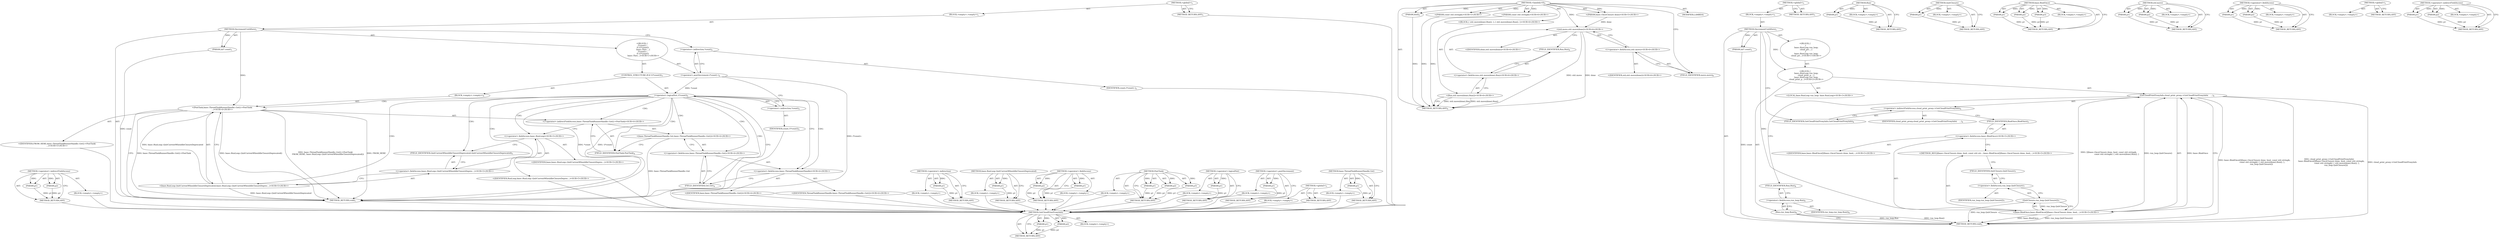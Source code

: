 digraph "&lt;operator&gt;.indirectFieldAccess" {
vulnerable_74 [label=<(METHOD,&lt;operator&gt;.indirectFieldAccess)>];
vulnerable_75 [label=<(PARAM,p1)>];
vulnerable_76 [label=<(PARAM,p2)>];
vulnerable_77 [label=<(BLOCK,&lt;empty&gt;,&lt;empty&gt;)>];
vulnerable_78 [label=<(METHOD_RETURN,ANY)>];
vulnerable_6 [label=<(METHOD,&lt;global&gt;)<SUB>1</SUB>>];
vulnerable_7 [label=<(BLOCK,&lt;empty&gt;,&lt;empty&gt;)<SUB>1</SUB>>];
vulnerable_8 [label=<(METHOD,DecrementUntilZero)<SUB>1</SUB>>];
vulnerable_9 [label=<(PARAM,int* count)<SUB>1</SUB>>];
vulnerable_10 [label="<(BLOCK,{
  (*count)--;
  if (!(*count))
    base::Thre...,{
  (*count)--;
  if (!(*count))
    base::Thre...)<SUB>1</SUB>>"];
vulnerable_11 [label=<(&lt;operator&gt;.postDecrement,(*count)--)<SUB>2</SUB>>];
vulnerable_12 [label=<(&lt;operator&gt;.indirection,*count)<SUB>2</SUB>>];
vulnerable_13 [label=<(IDENTIFIER,count,(*count)--)<SUB>2</SUB>>];
vulnerable_14 [label=<(CONTROL_STRUCTURE,IF,if (!(*count)))<SUB>3</SUB>>];
vulnerable_15 [label=<(&lt;operator&gt;.logicalNot,!(*count))<SUB>3</SUB>>];
vulnerable_16 [label=<(&lt;operator&gt;.indirection,*count)<SUB>3</SUB>>];
vulnerable_17 [label=<(IDENTIFIER,count,!(*count))<SUB>3</SUB>>];
vulnerable_18 [label=<(BLOCK,&lt;empty&gt;,&lt;empty&gt;)<SUB>4</SUB>>];
vulnerable_19 [label="<(PostTask,base::ThreadTaskRunnerHandle::Get()-&gt;PostTask(
...)<SUB>4</SUB>>"];
vulnerable_20 [label="<(&lt;operator&gt;.indirectFieldAccess,base::ThreadTaskRunnerHandle::Get()-&gt;PostTask)<SUB>4</SUB>>"];
vulnerable_21 [label="<(base.ThreadTaskRunnerHandle.Get,base::ThreadTaskRunnerHandle::Get())<SUB>4</SUB>>"];
vulnerable_22 [label="<(&lt;operator&gt;.fieldAccess,base::ThreadTaskRunnerHandle::Get)<SUB>4</SUB>>"];
vulnerable_23 [label="<(&lt;operator&gt;.fieldAccess,base::ThreadTaskRunnerHandle)<SUB>4</SUB>>"];
vulnerable_24 [label="<(IDENTIFIER,base,base::ThreadTaskRunnerHandle::Get())<SUB>4</SUB>>"];
vulnerable_25 [label="<(IDENTIFIER,ThreadTaskRunnerHandle,base::ThreadTaskRunnerHandle::Get())<SUB>4</SUB>>"];
vulnerable_26 [label=<(FIELD_IDENTIFIER,Get,Get)<SUB>4</SUB>>];
vulnerable_27 [label=<(FIELD_IDENTIFIER,PostTask,PostTask)<SUB>4</SUB>>];
vulnerable_28 [label="<(IDENTIFIER,FROM_HERE,base::ThreadTaskRunnerHandle::Get()-&gt;PostTask(
...)<SUB>5</SUB>>"];
vulnerable_29 [label="<(base.RunLoop.QuitCurrentWhenIdleClosureDeprecated,base::RunLoop::QuitCurrentWhenIdleClosureDeprec...)<SUB>5</SUB>>"];
vulnerable_30 [label="<(&lt;operator&gt;.fieldAccess,base::RunLoop::QuitCurrentWhenIdleClosureDeprec...)<SUB>5</SUB>>"];
vulnerable_31 [label="<(&lt;operator&gt;.fieldAccess,base::RunLoop)<SUB>5</SUB>>"];
vulnerable_32 [label="<(IDENTIFIER,base,base::RunLoop::QuitCurrentWhenIdleClosureDeprec...)<SUB>5</SUB>>"];
vulnerable_33 [label="<(IDENTIFIER,RunLoop,base::RunLoop::QuitCurrentWhenIdleClosureDeprec...)<SUB>5</SUB>>"];
vulnerable_34 [label=<(FIELD_IDENTIFIER,QuitCurrentWhenIdleClosureDeprecated,QuitCurrentWhenIdleClosureDeprecated)<SUB>5</SUB>>];
vulnerable_35 [label=<(METHOD_RETURN,void)<SUB>1</SUB>>];
vulnerable_37 [label=<(METHOD_RETURN,ANY)<SUB>1</SUB>>];
vulnerable_60 [label=<(METHOD,&lt;operator&gt;.indirection)>];
vulnerable_61 [label=<(PARAM,p1)>];
vulnerable_62 [label=<(BLOCK,&lt;empty&gt;,&lt;empty&gt;)>];
vulnerable_63 [label=<(METHOD_RETURN,ANY)>];
vulnerable_88 [label=<(METHOD,base.RunLoop.QuitCurrentWhenIdleClosureDeprecated)>];
vulnerable_89 [label=<(PARAM,p1)>];
vulnerable_90 [label=<(BLOCK,&lt;empty&gt;,&lt;empty&gt;)>];
vulnerable_91 [label=<(METHOD_RETURN,ANY)>];
vulnerable_83 [label=<(METHOD,&lt;operator&gt;.fieldAccess)>];
vulnerable_84 [label=<(PARAM,p1)>];
vulnerable_85 [label=<(PARAM,p2)>];
vulnerable_86 [label=<(BLOCK,&lt;empty&gt;,&lt;empty&gt;)>];
vulnerable_87 [label=<(METHOD_RETURN,ANY)>];
vulnerable_68 [label=<(METHOD,PostTask)>];
vulnerable_69 [label=<(PARAM,p1)>];
vulnerable_70 [label=<(PARAM,p2)>];
vulnerable_71 [label=<(PARAM,p3)>];
vulnerable_72 [label=<(BLOCK,&lt;empty&gt;,&lt;empty&gt;)>];
vulnerable_73 [label=<(METHOD_RETURN,ANY)>];
vulnerable_64 [label=<(METHOD,&lt;operator&gt;.logicalNot)>];
vulnerable_65 [label=<(PARAM,p1)>];
vulnerable_66 [label=<(BLOCK,&lt;empty&gt;,&lt;empty&gt;)>];
vulnerable_67 [label=<(METHOD_RETURN,ANY)>];
vulnerable_56 [label=<(METHOD,&lt;operator&gt;.postDecrement)>];
vulnerable_57 [label=<(PARAM,p1)>];
vulnerable_58 [label=<(BLOCK,&lt;empty&gt;,&lt;empty&gt;)>];
vulnerable_59 [label=<(METHOD_RETURN,ANY)>];
vulnerable_50 [label=<(METHOD,&lt;global&gt;)<SUB>1</SUB>>];
vulnerable_51 [label=<(BLOCK,&lt;empty&gt;,&lt;empty&gt;)>];
vulnerable_52 [label=<(METHOD_RETURN,ANY)>];
vulnerable_79 [label=<(METHOD,base.ThreadTaskRunnerHandle.Get)>];
vulnerable_80 [label=<(PARAM,p1)>];
vulnerable_81 [label=<(BLOCK,&lt;empty&gt;,&lt;empty&gt;)>];
vulnerable_82 [label=<(METHOD_RETURN,ANY)>];
fixed_86 [label=<(METHOD,GetCloudPrintProxyInfo)>];
fixed_87 [label=<(PARAM,p1)>];
fixed_88 [label=<(PARAM,p2)>];
fixed_89 [label=<(BLOCK,&lt;empty&gt;,&lt;empty&gt;)>];
fixed_90 [label=<(METHOD_RETURN,ANY)>];
fixed_3 [label=<(METHOD,&lt;lambda&gt;0)<SUB>5</SUB>>];
fixed_4 [label="<(PARAM,base::OnceClosure done)<SUB>5</SUB>>"];
fixed_5 [label=<(PARAM,bool)<SUB>5</SUB>>];
fixed_6 [label="<(PARAM,const std::string&amp;)<SUB>5</SUB>>"];
fixed_7 [label="<(PARAM,const std::string&amp;)<SUB>6</SUB>>"];
fixed_8 [label="<(BLOCK,{ std::move(done).Run(); },{ std::move(done).Run(); })<SUB>6</SUB>>"];
fixed_9 [label="<(Run,std::move(done).Run())<SUB>6</SUB>>"];
fixed_10 [label="<(&lt;operator&gt;.fieldAccess,std::move(done).Run)<SUB>6</SUB>>"];
fixed_11 [label="<(std.move,std::move(done))<SUB>6</SUB>>"];
fixed_12 [label="<(&lt;operator&gt;.fieldAccess,std::move)<SUB>6</SUB>>"];
fixed_13 [label="<(IDENTIFIER,std,std::move(done))<SUB>6</SUB>>"];
fixed_14 [label=<(FIELD_IDENTIFIER,move,move)<SUB>6</SUB>>];
fixed_15 [label="<(IDENTIFIER,done,std::move(done))<SUB>6</SUB>>"];
fixed_16 [label=<(FIELD_IDENTIFIER,Run,Run)<SUB>6</SUB>>];
fixed_17 [label=<(MODIFIER,LAMBDA)>];
fixed_18 [label=<(METHOD_RETURN,ANY)<SUB>5</SUB>>];
fixed_23 [label=<(METHOD,&lt;global&gt;)<SUB>1</SUB>>];
fixed_24 [label=<(BLOCK,&lt;empty&gt;,&lt;empty&gt;)<SUB>1</SUB>>];
fixed_25 [label=<(METHOD,DecrementUntilZero)<SUB>1</SUB>>];
fixed_26 [label=<(PARAM,int* count)<SUB>1</SUB>>];
fixed_27 [label="<(BLOCK,{
  {
    base::RunLoop run_loop;
    cloud_pri...,{
  {
    base::RunLoop run_loop;
    cloud_pri...)<SUB>1</SUB>>"];
fixed_28 [label="<(BLOCK,{
    base::RunLoop run_loop;
    cloud_print_p...,{
    base::RunLoop run_loop;
    cloud_print_p...)<SUB>2</SUB>>"];
fixed_29 [label="<(LOCAL,base.RunLoop run_loop: base.RunLoop)<SUB>3</SUB>>"];
fixed_30 [label=<(GetCloudPrintProxyInfo,cloud_print_proxy-&gt;GetCloudPrintProxyInfo(
    ...)<SUB>4</SUB>>];
fixed_31 [label=<(&lt;operator&gt;.indirectFieldAccess,cloud_print_proxy-&gt;GetCloudPrintProxyInfo)<SUB>4</SUB>>];
fixed_32 [label=<(IDENTIFIER,cloud_print_proxy,cloud_print_proxy-&gt;GetCloudPrintProxyInfo(
    ...)<SUB>4</SUB>>];
fixed_33 [label=<(FIELD_IDENTIFIER,GetCloudPrintProxyInfo,GetCloudPrintProxyInfo)<SUB>4</SUB>>];
fixed_34 [label="<(base.BindOnce,base::BindOnce([](base::OnceClosure done, bool,...)<SUB>5</SUB>>"];
fixed_35 [label="<(&lt;operator&gt;.fieldAccess,base::BindOnce)<SUB>5</SUB>>"];
fixed_36 [label="<(IDENTIFIER,base,base::BindOnce([](base::OnceClosure done, bool,...)<SUB>5</SUB>>"];
fixed_37 [label=<(FIELD_IDENTIFIER,BindOnce,BindOnce)<SUB>5</SUB>>];
fixed_38 [label="<(METHOD_REF,[](base::OnceClosure done, bool, const std::str...,base::BindOnce([](base::OnceClosure done, bool,...)<SUB>5</SUB>>"];
fixed_39 [label=<(QuitClosure,run_loop.QuitClosure())<SUB>7</SUB>>];
fixed_40 [label=<(&lt;operator&gt;.fieldAccess,run_loop.QuitClosure)<SUB>7</SUB>>];
fixed_41 [label=<(IDENTIFIER,run_loop,run_loop.QuitClosure())<SUB>7</SUB>>];
fixed_42 [label=<(FIELD_IDENTIFIER,QuitClosure,QuitClosure)<SUB>7</SUB>>];
fixed_43 [label=<(Run,run_loop.Run())<SUB>8</SUB>>];
fixed_44 [label=<(&lt;operator&gt;.fieldAccess,run_loop.Run)<SUB>8</SUB>>];
fixed_45 [label=<(IDENTIFIER,run_loop,run_loop.Run())<SUB>8</SUB>>];
fixed_46 [label=<(FIELD_IDENTIFIER,Run,Run)<SUB>8</SUB>>];
fixed_47 [label=<(METHOD_RETURN,void)<SUB>1</SUB>>];
fixed_49 [label=<(METHOD_RETURN,ANY)<SUB>1</SUB>>];
fixed_72 [label=<(METHOD,Run)>];
fixed_73 [label=<(PARAM,p1)>];
fixed_74 [label=<(BLOCK,&lt;empty&gt;,&lt;empty&gt;)>];
fixed_75 [label=<(METHOD_RETURN,ANY)>];
fixed_102 [label=<(METHOD,QuitClosure)>];
fixed_103 [label=<(PARAM,p1)>];
fixed_104 [label=<(BLOCK,&lt;empty&gt;,&lt;empty&gt;)>];
fixed_105 [label=<(METHOD_RETURN,ANY)>];
fixed_96 [label=<(METHOD,base.BindOnce)>];
fixed_97 [label=<(PARAM,p1)>];
fixed_98 [label=<(PARAM,p2)>];
fixed_99 [label=<(PARAM,p3)>];
fixed_100 [label=<(BLOCK,&lt;empty&gt;,&lt;empty&gt;)>];
fixed_101 [label=<(METHOD_RETURN,ANY)>];
fixed_81 [label=<(METHOD,std.move)>];
fixed_82 [label=<(PARAM,p1)>];
fixed_83 [label=<(PARAM,p2)>];
fixed_84 [label=<(BLOCK,&lt;empty&gt;,&lt;empty&gt;)>];
fixed_85 [label=<(METHOD_RETURN,ANY)>];
fixed_76 [label=<(METHOD,&lt;operator&gt;.fieldAccess)>];
fixed_77 [label=<(PARAM,p1)>];
fixed_78 [label=<(PARAM,p2)>];
fixed_79 [label=<(BLOCK,&lt;empty&gt;,&lt;empty&gt;)>];
fixed_80 [label=<(METHOD_RETURN,ANY)>];
fixed_66 [label=<(METHOD,&lt;global&gt;)<SUB>1</SUB>>];
fixed_67 [label=<(BLOCK,&lt;empty&gt;,&lt;empty&gt;)>];
fixed_68 [label=<(METHOD_RETURN,ANY)>];
fixed_91 [label=<(METHOD,&lt;operator&gt;.indirectFieldAccess)>];
fixed_92 [label=<(PARAM,p1)>];
fixed_93 [label=<(PARAM,p2)>];
fixed_94 [label=<(BLOCK,&lt;empty&gt;,&lt;empty&gt;)>];
fixed_95 [label=<(METHOD_RETURN,ANY)>];
vulnerable_74 -> vulnerable_75  [key=0, label="AST: "];
vulnerable_74 -> vulnerable_75  [key=1, label="DDG: "];
vulnerable_74 -> vulnerable_77  [key=0, label="AST: "];
vulnerable_74 -> vulnerable_76  [key=0, label="AST: "];
vulnerable_74 -> vulnerable_76  [key=1, label="DDG: "];
vulnerable_74 -> vulnerable_78  [key=0, label="AST: "];
vulnerable_74 -> vulnerable_78  [key=1, label="CFG: "];
vulnerable_75 -> vulnerable_78  [key=0, label="DDG: p1"];
vulnerable_76 -> vulnerable_78  [key=0, label="DDG: p2"];
vulnerable_77 -> fixed_86  [key=0];
vulnerable_78 -> fixed_86  [key=0];
vulnerable_6 -> vulnerable_7  [key=0, label="AST: "];
vulnerable_6 -> vulnerable_37  [key=0, label="AST: "];
vulnerable_6 -> vulnerable_37  [key=1, label="CFG: "];
vulnerable_7 -> vulnerable_8  [key=0, label="AST: "];
vulnerable_8 -> vulnerable_9  [key=0, label="AST: "];
vulnerable_8 -> vulnerable_9  [key=1, label="DDG: "];
vulnerable_8 -> vulnerable_10  [key=0, label="AST: "];
vulnerable_8 -> vulnerable_35  [key=0, label="AST: "];
vulnerable_8 -> vulnerable_12  [key=0, label="CFG: "];
vulnerable_8 -> vulnerable_19  [key=0, label="DDG: "];
vulnerable_9 -> vulnerable_35  [key=0, label="DDG: count"];
vulnerable_10 -> vulnerable_11  [key=0, label="AST: "];
vulnerable_10 -> vulnerable_14  [key=0, label="AST: "];
vulnerable_11 -> vulnerable_12  [key=0, label="AST: "];
vulnerable_11 -> vulnerable_16  [key=0, label="CFG: "];
vulnerable_11 -> vulnerable_35  [key=0, label="DDG: (*count)--"];
vulnerable_11 -> vulnerable_15  [key=0, label="DDG: *count"];
vulnerable_12 -> vulnerable_13  [key=0, label="AST: "];
vulnerable_12 -> vulnerable_11  [key=0, label="CFG: "];
vulnerable_13 -> fixed_86  [key=0];
vulnerable_14 -> vulnerable_15  [key=0, label="AST: "];
vulnerable_14 -> vulnerable_18  [key=0, label="AST: "];
vulnerable_15 -> vulnerable_16  [key=0, label="AST: "];
vulnerable_15 -> vulnerable_35  [key=0, label="CFG: "];
vulnerable_15 -> vulnerable_35  [key=1, label="DDG: *count"];
vulnerable_15 -> vulnerable_35  [key=2, label="DDG: !(*count)"];
vulnerable_15 -> vulnerable_23  [key=0, label="CFG: "];
vulnerable_15 -> vulnerable_23  [key=1, label="CDG: "];
vulnerable_15 -> vulnerable_30  [key=0, label="CDG: "];
vulnerable_15 -> vulnerable_29  [key=0, label="CDG: "];
vulnerable_15 -> vulnerable_34  [key=0, label="CDG: "];
vulnerable_15 -> vulnerable_21  [key=0, label="CDG: "];
vulnerable_15 -> vulnerable_26  [key=0, label="CDG: "];
vulnerable_15 -> vulnerable_19  [key=0, label="CDG: "];
vulnerable_15 -> vulnerable_20  [key=0, label="CDG: "];
vulnerable_15 -> vulnerable_22  [key=0, label="CDG: "];
vulnerable_15 -> vulnerable_27  [key=0, label="CDG: "];
vulnerable_15 -> vulnerable_31  [key=0, label="CDG: "];
vulnerable_16 -> vulnerable_17  [key=0, label="AST: "];
vulnerable_16 -> vulnerable_15  [key=0, label="CFG: "];
vulnerable_17 -> fixed_86  [key=0];
vulnerable_18 -> vulnerable_19  [key=0, label="AST: "];
vulnerable_19 -> vulnerable_20  [key=0, label="AST: "];
vulnerable_19 -> vulnerable_28  [key=0, label="AST: "];
vulnerable_19 -> vulnerable_29  [key=0, label="AST: "];
vulnerable_19 -> vulnerable_35  [key=0, label="CFG: "];
vulnerable_19 -> vulnerable_35  [key=1, label="DDG: base::ThreadTaskRunnerHandle::Get()-&gt;PostTask"];
vulnerable_19 -> vulnerable_35  [key=2, label="DDG: base::RunLoop::QuitCurrentWhenIdleClosureDeprecated()"];
vulnerable_19 -> vulnerable_35  [key=3, label="DDG: base::ThreadTaskRunnerHandle::Get()-&gt;PostTask(
        FROM_HERE, base::RunLoop::QuitCurrentWhenIdleClosureDeprecated())"];
vulnerable_19 -> vulnerable_35  [key=4, label="DDG: FROM_HERE"];
vulnerable_20 -> vulnerable_21  [key=0, label="AST: "];
vulnerable_20 -> vulnerable_27  [key=0, label="AST: "];
vulnerable_20 -> vulnerable_31  [key=0, label="CFG: "];
vulnerable_21 -> vulnerable_22  [key=0, label="AST: "];
vulnerable_21 -> vulnerable_27  [key=0, label="CFG: "];
vulnerable_21 -> vulnerable_35  [key=0, label="DDG: base::ThreadTaskRunnerHandle::Get"];
vulnerable_22 -> vulnerable_23  [key=0, label="AST: "];
vulnerable_22 -> vulnerable_26  [key=0, label="AST: "];
vulnerable_22 -> vulnerable_21  [key=0, label="CFG: "];
vulnerable_23 -> vulnerable_24  [key=0, label="AST: "];
vulnerable_23 -> vulnerable_25  [key=0, label="AST: "];
vulnerable_23 -> vulnerable_26  [key=0, label="CFG: "];
vulnerable_24 -> fixed_86  [key=0];
vulnerable_25 -> fixed_86  [key=0];
vulnerable_26 -> vulnerable_22  [key=0, label="CFG: "];
vulnerable_27 -> vulnerable_20  [key=0, label="CFG: "];
vulnerable_28 -> fixed_86  [key=0];
vulnerable_29 -> vulnerable_30  [key=0, label="AST: "];
vulnerable_29 -> vulnerable_19  [key=0, label="CFG: "];
vulnerable_29 -> vulnerable_19  [key=1, label="DDG: base::RunLoop::QuitCurrentWhenIdleClosureDeprecated"];
vulnerable_29 -> vulnerable_35  [key=0, label="DDG: base::RunLoop::QuitCurrentWhenIdleClosureDeprecated"];
vulnerable_30 -> vulnerable_31  [key=0, label="AST: "];
vulnerable_30 -> vulnerable_34  [key=0, label="AST: "];
vulnerable_30 -> vulnerable_29  [key=0, label="CFG: "];
vulnerable_31 -> vulnerable_32  [key=0, label="AST: "];
vulnerable_31 -> vulnerable_33  [key=0, label="AST: "];
vulnerable_31 -> vulnerable_34  [key=0, label="CFG: "];
vulnerable_32 -> fixed_86  [key=0];
vulnerable_33 -> fixed_86  [key=0];
vulnerable_34 -> vulnerable_30  [key=0, label="CFG: "];
vulnerable_35 -> fixed_86  [key=0];
vulnerable_37 -> fixed_86  [key=0];
vulnerable_60 -> vulnerable_61  [key=0, label="AST: "];
vulnerable_60 -> vulnerable_61  [key=1, label="DDG: "];
vulnerable_60 -> vulnerable_62  [key=0, label="AST: "];
vulnerable_60 -> vulnerable_63  [key=0, label="AST: "];
vulnerable_60 -> vulnerable_63  [key=1, label="CFG: "];
vulnerable_61 -> vulnerable_63  [key=0, label="DDG: p1"];
vulnerable_62 -> fixed_86  [key=0];
vulnerable_63 -> fixed_86  [key=0];
vulnerable_88 -> vulnerable_89  [key=0, label="AST: "];
vulnerable_88 -> vulnerable_89  [key=1, label="DDG: "];
vulnerable_88 -> vulnerable_90  [key=0, label="AST: "];
vulnerable_88 -> vulnerable_91  [key=0, label="AST: "];
vulnerable_88 -> vulnerable_91  [key=1, label="CFG: "];
vulnerable_89 -> vulnerable_91  [key=0, label="DDG: p1"];
vulnerable_90 -> fixed_86  [key=0];
vulnerable_91 -> fixed_86  [key=0];
vulnerable_83 -> vulnerable_84  [key=0, label="AST: "];
vulnerable_83 -> vulnerable_84  [key=1, label="DDG: "];
vulnerable_83 -> vulnerable_86  [key=0, label="AST: "];
vulnerable_83 -> vulnerable_85  [key=0, label="AST: "];
vulnerable_83 -> vulnerable_85  [key=1, label="DDG: "];
vulnerable_83 -> vulnerable_87  [key=0, label="AST: "];
vulnerable_83 -> vulnerable_87  [key=1, label="CFG: "];
vulnerable_84 -> vulnerable_87  [key=0, label="DDG: p1"];
vulnerable_85 -> vulnerable_87  [key=0, label="DDG: p2"];
vulnerable_86 -> fixed_86  [key=0];
vulnerable_87 -> fixed_86  [key=0];
vulnerable_68 -> vulnerable_69  [key=0, label="AST: "];
vulnerable_68 -> vulnerable_69  [key=1, label="DDG: "];
vulnerable_68 -> vulnerable_72  [key=0, label="AST: "];
vulnerable_68 -> vulnerable_70  [key=0, label="AST: "];
vulnerable_68 -> vulnerable_70  [key=1, label="DDG: "];
vulnerable_68 -> vulnerable_73  [key=0, label="AST: "];
vulnerable_68 -> vulnerable_73  [key=1, label="CFG: "];
vulnerable_68 -> vulnerable_71  [key=0, label="AST: "];
vulnerable_68 -> vulnerable_71  [key=1, label="DDG: "];
vulnerable_69 -> vulnerable_73  [key=0, label="DDG: p1"];
vulnerable_70 -> vulnerable_73  [key=0, label="DDG: p2"];
vulnerable_71 -> vulnerable_73  [key=0, label="DDG: p3"];
vulnerable_72 -> fixed_86  [key=0];
vulnerable_73 -> fixed_86  [key=0];
vulnerable_64 -> vulnerable_65  [key=0, label="AST: "];
vulnerable_64 -> vulnerable_65  [key=1, label="DDG: "];
vulnerable_64 -> vulnerable_66  [key=0, label="AST: "];
vulnerable_64 -> vulnerable_67  [key=0, label="AST: "];
vulnerable_64 -> vulnerable_67  [key=1, label="CFG: "];
vulnerable_65 -> vulnerable_67  [key=0, label="DDG: p1"];
vulnerable_66 -> fixed_86  [key=0];
vulnerable_67 -> fixed_86  [key=0];
vulnerable_56 -> vulnerable_57  [key=0, label="AST: "];
vulnerable_56 -> vulnerable_57  [key=1, label="DDG: "];
vulnerable_56 -> vulnerable_58  [key=0, label="AST: "];
vulnerable_56 -> vulnerable_59  [key=0, label="AST: "];
vulnerable_56 -> vulnerable_59  [key=1, label="CFG: "];
vulnerable_57 -> vulnerable_59  [key=0, label="DDG: p1"];
vulnerable_58 -> fixed_86  [key=0];
vulnerable_59 -> fixed_86  [key=0];
vulnerable_50 -> vulnerable_51  [key=0, label="AST: "];
vulnerable_50 -> vulnerable_52  [key=0, label="AST: "];
vulnerable_50 -> vulnerable_52  [key=1, label="CFG: "];
vulnerable_51 -> fixed_86  [key=0];
vulnerable_52 -> fixed_86  [key=0];
vulnerable_79 -> vulnerable_80  [key=0, label="AST: "];
vulnerable_79 -> vulnerable_80  [key=1, label="DDG: "];
vulnerable_79 -> vulnerable_81  [key=0, label="AST: "];
vulnerable_79 -> vulnerable_82  [key=0, label="AST: "];
vulnerable_79 -> vulnerable_82  [key=1, label="CFG: "];
vulnerable_80 -> vulnerable_82  [key=0, label="DDG: p1"];
vulnerable_81 -> fixed_86  [key=0];
vulnerable_82 -> fixed_86  [key=0];
fixed_86 -> fixed_87  [key=0, label="AST: "];
fixed_86 -> fixed_87  [key=1, label="DDG: "];
fixed_86 -> fixed_89  [key=0, label="AST: "];
fixed_86 -> fixed_88  [key=0, label="AST: "];
fixed_86 -> fixed_88  [key=1, label="DDG: "];
fixed_86 -> fixed_90  [key=0, label="AST: "];
fixed_86 -> fixed_90  [key=1, label="CFG: "];
fixed_87 -> fixed_90  [key=0, label="DDG: p1"];
fixed_88 -> fixed_90  [key=0, label="DDG: p2"];
fixed_3 -> fixed_4  [key=0, label="AST: "];
fixed_3 -> fixed_4  [key=1, label="DDG: "];
fixed_3 -> fixed_5  [key=0, label="AST: "];
fixed_3 -> fixed_5  [key=1, label="DDG: "];
fixed_3 -> fixed_6  [key=0, label="AST: "];
fixed_3 -> fixed_6  [key=1, label="DDG: "];
fixed_3 -> fixed_7  [key=0, label="AST: "];
fixed_3 -> fixed_7  [key=1, label="DDG: "];
fixed_3 -> fixed_8  [key=0, label="AST: "];
fixed_3 -> fixed_17  [key=0, label="AST: "];
fixed_3 -> fixed_18  [key=0, label="AST: "];
fixed_3 -> fixed_14  [key=0, label="CFG: "];
fixed_3 -> fixed_11  [key=0, label="DDG: "];
fixed_4 -> fixed_11  [key=0, label="DDG: done"];
fixed_5 -> fixed_18  [key=0, label="DDG: "];
fixed_6 -> fixed_18  [key=0, label="DDG: "];
fixed_7 -> fixed_18  [key=0, label="DDG: "];
fixed_8 -> fixed_9  [key=0, label="AST: "];
fixed_9 -> fixed_10  [key=0, label="AST: "];
fixed_9 -> fixed_18  [key=0, label="CFG: "];
fixed_9 -> fixed_18  [key=1, label="DDG: std::move(done).Run"];
fixed_9 -> fixed_18  [key=2, label="DDG: std::move(done).Run()"];
fixed_10 -> fixed_11  [key=0, label="AST: "];
fixed_10 -> fixed_16  [key=0, label="AST: "];
fixed_10 -> fixed_9  [key=0, label="CFG: "];
fixed_11 -> fixed_12  [key=0, label="AST: "];
fixed_11 -> fixed_15  [key=0, label="AST: "];
fixed_11 -> fixed_16  [key=0, label="CFG: "];
fixed_11 -> fixed_18  [key=0, label="DDG: std::move"];
fixed_11 -> fixed_18  [key=1, label="DDG: done"];
fixed_12 -> fixed_13  [key=0, label="AST: "];
fixed_12 -> fixed_14  [key=0, label="AST: "];
fixed_12 -> fixed_11  [key=0, label="CFG: "];
fixed_14 -> fixed_12  [key=0, label="CFG: "];
fixed_16 -> fixed_10  [key=0, label="CFG: "];
fixed_23 -> fixed_24  [key=0, label="AST: "];
fixed_23 -> fixed_49  [key=0, label="AST: "];
fixed_23 -> fixed_49  [key=1, label="CFG: "];
fixed_24 -> fixed_25  [key=0, label="AST: "];
fixed_25 -> fixed_26  [key=0, label="AST: "];
fixed_25 -> fixed_26  [key=1, label="DDG: "];
fixed_25 -> fixed_27  [key=0, label="AST: "];
fixed_25 -> fixed_47  [key=0, label="AST: "];
fixed_25 -> fixed_33  [key=0, label="CFG: "];
fixed_25 -> fixed_28  [key=0, label="DDG: "];
fixed_25 -> fixed_34  [key=0, label="DDG: "];
fixed_26 -> fixed_47  [key=0, label="DDG: count"];
fixed_27 -> fixed_28  [key=0, label="AST: "];
fixed_28 -> fixed_29  [key=0, label="AST: "];
fixed_28 -> fixed_30  [key=0, label="AST: "];
fixed_28 -> fixed_43  [key=0, label="AST: "];
fixed_30 -> fixed_31  [key=0, label="AST: "];
fixed_30 -> fixed_34  [key=0, label="AST: "];
fixed_30 -> fixed_46  [key=0, label="CFG: "];
fixed_30 -> fixed_47  [key=0, label="DDG: cloud_print_proxy-&gt;GetCloudPrintProxyInfo"];
fixed_30 -> fixed_47  [key=1, label="DDG: base::BindOnce([](base::OnceClosure done, bool, const std::string&amp;,
                          const std::string&amp;) { std::move(done).Run(); },
                       run_loop.QuitClosure())"];
fixed_30 -> fixed_47  [key=2, label="DDG: cloud_print_proxy-&gt;GetCloudPrintProxyInfo(
        base::BindOnce([](base::OnceClosure done, bool, const std::string&amp;,
                          const std::string&amp;) { std::move(done).Run(); },
                       run_loop.QuitClosure()))"];
fixed_31 -> fixed_32  [key=0, label="AST: "];
fixed_31 -> fixed_33  [key=0, label="AST: "];
fixed_31 -> fixed_37  [key=0, label="CFG: "];
fixed_33 -> fixed_31  [key=0, label="CFG: "];
fixed_34 -> fixed_35  [key=0, label="AST: "];
fixed_34 -> fixed_38  [key=0, label="AST: "];
fixed_34 -> fixed_39  [key=0, label="AST: "];
fixed_34 -> fixed_30  [key=0, label="CFG: "];
fixed_34 -> fixed_30  [key=1, label="DDG: base::BindOnce"];
fixed_34 -> fixed_30  [key=2, label="DDG: [](base::OnceClosure done, bool, const std::string&amp;,
                          const std::string&amp;) { std::move(done).Run(); }"];
fixed_34 -> fixed_30  [key=3, label="DDG: run_loop.QuitClosure()"];
fixed_34 -> fixed_47  [key=0, label="DDG: base::BindOnce"];
fixed_34 -> fixed_47  [key=1, label="DDG: run_loop.QuitClosure()"];
fixed_35 -> fixed_36  [key=0, label="AST: "];
fixed_35 -> fixed_37  [key=0, label="AST: "];
fixed_35 -> fixed_38  [key=0, label="CFG: "];
fixed_37 -> fixed_35  [key=0, label="CFG: "];
fixed_38 -> fixed_42  [key=0, label="CFG: "];
fixed_39 -> fixed_40  [key=0, label="AST: "];
fixed_39 -> fixed_34  [key=0, label="CFG: "];
fixed_39 -> fixed_34  [key=1, label="DDG: run_loop.QuitClosure"];
fixed_39 -> fixed_47  [key=0, label="DDG: run_loop.QuitClosure"];
fixed_40 -> fixed_41  [key=0, label="AST: "];
fixed_40 -> fixed_42  [key=0, label="AST: "];
fixed_40 -> fixed_39  [key=0, label="CFG: "];
fixed_42 -> fixed_40  [key=0, label="CFG: "];
fixed_43 -> fixed_44  [key=0, label="AST: "];
fixed_43 -> fixed_47  [key=0, label="CFG: "];
fixed_43 -> fixed_47  [key=1, label="DDG: run_loop.Run"];
fixed_43 -> fixed_47  [key=2, label="DDG: run_loop.Run()"];
fixed_44 -> fixed_45  [key=0, label="AST: "];
fixed_44 -> fixed_46  [key=0, label="AST: "];
fixed_44 -> fixed_43  [key=0, label="CFG: "];
fixed_46 -> fixed_44  [key=0, label="CFG: "];
fixed_72 -> fixed_73  [key=0, label="AST: "];
fixed_72 -> fixed_73  [key=1, label="DDG: "];
fixed_72 -> fixed_74  [key=0, label="AST: "];
fixed_72 -> fixed_75  [key=0, label="AST: "];
fixed_72 -> fixed_75  [key=1, label="CFG: "];
fixed_73 -> fixed_75  [key=0, label="DDG: p1"];
fixed_102 -> fixed_103  [key=0, label="AST: "];
fixed_102 -> fixed_103  [key=1, label="DDG: "];
fixed_102 -> fixed_104  [key=0, label="AST: "];
fixed_102 -> fixed_105  [key=0, label="AST: "];
fixed_102 -> fixed_105  [key=1, label="CFG: "];
fixed_103 -> fixed_105  [key=0, label="DDG: p1"];
fixed_96 -> fixed_97  [key=0, label="AST: "];
fixed_96 -> fixed_97  [key=1, label="DDG: "];
fixed_96 -> fixed_100  [key=0, label="AST: "];
fixed_96 -> fixed_98  [key=0, label="AST: "];
fixed_96 -> fixed_98  [key=1, label="DDG: "];
fixed_96 -> fixed_101  [key=0, label="AST: "];
fixed_96 -> fixed_101  [key=1, label="CFG: "];
fixed_96 -> fixed_99  [key=0, label="AST: "];
fixed_96 -> fixed_99  [key=1, label="DDG: "];
fixed_97 -> fixed_101  [key=0, label="DDG: p1"];
fixed_98 -> fixed_101  [key=0, label="DDG: p2"];
fixed_99 -> fixed_101  [key=0, label="DDG: p3"];
fixed_81 -> fixed_82  [key=0, label="AST: "];
fixed_81 -> fixed_82  [key=1, label="DDG: "];
fixed_81 -> fixed_84  [key=0, label="AST: "];
fixed_81 -> fixed_83  [key=0, label="AST: "];
fixed_81 -> fixed_83  [key=1, label="DDG: "];
fixed_81 -> fixed_85  [key=0, label="AST: "];
fixed_81 -> fixed_85  [key=1, label="CFG: "];
fixed_82 -> fixed_85  [key=0, label="DDG: p1"];
fixed_83 -> fixed_85  [key=0, label="DDG: p2"];
fixed_76 -> fixed_77  [key=0, label="AST: "];
fixed_76 -> fixed_77  [key=1, label="DDG: "];
fixed_76 -> fixed_79  [key=0, label="AST: "];
fixed_76 -> fixed_78  [key=0, label="AST: "];
fixed_76 -> fixed_78  [key=1, label="DDG: "];
fixed_76 -> fixed_80  [key=0, label="AST: "];
fixed_76 -> fixed_80  [key=1, label="CFG: "];
fixed_77 -> fixed_80  [key=0, label="DDG: p1"];
fixed_78 -> fixed_80  [key=0, label="DDG: p2"];
fixed_66 -> fixed_67  [key=0, label="AST: "];
fixed_66 -> fixed_68  [key=0, label="AST: "];
fixed_66 -> fixed_68  [key=1, label="CFG: "];
fixed_91 -> fixed_92  [key=0, label="AST: "];
fixed_91 -> fixed_92  [key=1, label="DDG: "];
fixed_91 -> fixed_94  [key=0, label="AST: "];
fixed_91 -> fixed_93  [key=0, label="AST: "];
fixed_91 -> fixed_93  [key=1, label="DDG: "];
fixed_91 -> fixed_95  [key=0, label="AST: "];
fixed_91 -> fixed_95  [key=1, label="CFG: "];
fixed_92 -> fixed_95  [key=0, label="DDG: p1"];
fixed_93 -> fixed_95  [key=0, label="DDG: p2"];
}
